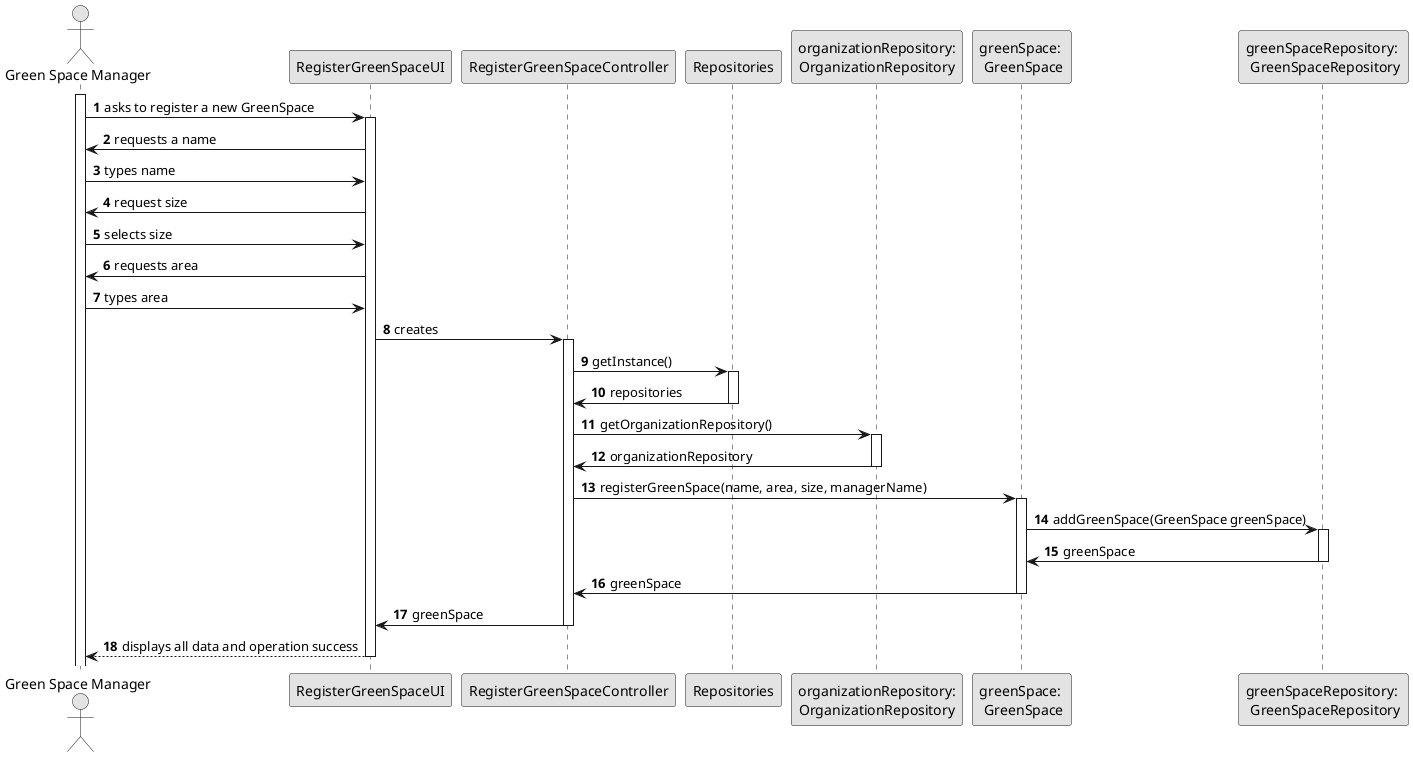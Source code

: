 @startuml
skinparam monochrome true
skinparam packageStyle rectangle
skinparam shadowing false

autonumber

'hide footbox
actor "Green Space Manager" as GSM
participant "RegisterGreenSpaceUI" as UI
participant "RegisterGreenSpaceController" as CTRL
participant "Repositories" as Rep
participant "organizationRepository:\nOrganizationRepository" as organizationRepository
participant "greenSpace: \n GreenSpace" as GreenSpace
participant "greenSpaceRepository: \n GreenSpaceRepository" as GreenSpaceRep

activate GSM

     GSM -> UI : asks to register a new GreenSpace

     activate UI

            UI -> GSM : requests a name
            GSM -> UI : types name
            UI -> GSM : request size
            GSM -> UI : selects size
            UI -> GSM : requests area
            GSM -> UI : types area
            UI -> CTRL : creates


     activate CTRL

            CTRL -> Rep : getInstance()

     activate Rep

            Rep -> CTRL : repositories

     deactivate Rep

            CTRL -> organizationRepository : getOrganizationRepository()

     activate organizationRepository

            organizationRepository -> CTRL : organizationRepository

     deactivate organizationRepository

            CTRL -> GreenSpace : registerGreenSpace(name, area, size, managerName)

     activate GreenSpace

            GreenSpace -> GreenSpaceRep : addGreenSpace(GreenSpace greenSpace)

     activate GreenSpaceRep

            GreenSpaceRep -> GreenSpace : greenSpace

     deactivate GreenSpaceRep

            GreenSpace -> CTRL : greenSpace

     deactivate GreenSpace

            CTRL -> UI : greenSpace

     deactivate CTRL

     UI --> GSM : displays all data and operation success

     deactivate UI

@enduml
